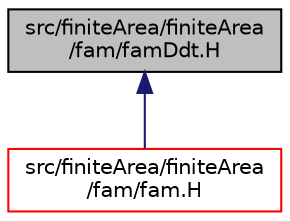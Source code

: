 digraph "src/finiteArea/finiteArea/fam/famDdt.H"
{
  bgcolor="transparent";
  edge [fontname="Helvetica",fontsize="10",labelfontname="Helvetica",labelfontsize="10"];
  node [fontname="Helvetica",fontsize="10",shape=record];
  Node1 [label="src/finiteArea/finiteArea\l/fam/famDdt.H",height=0.2,width=0.4,color="black", fillcolor="grey75", style="filled" fontcolor="black"];
  Node1 -> Node2 [dir="back",color="midnightblue",fontsize="10",style="solid",fontname="Helvetica"];
  Node2 [label="src/finiteArea/finiteArea\l/fam/fam.H",height=0.2,width=0.4,color="red",URL="$fam_8H.html",tooltip="Namespace of functions to calculate implicit derivatives returning a matrix. Time derivatives are cal..."];
}
